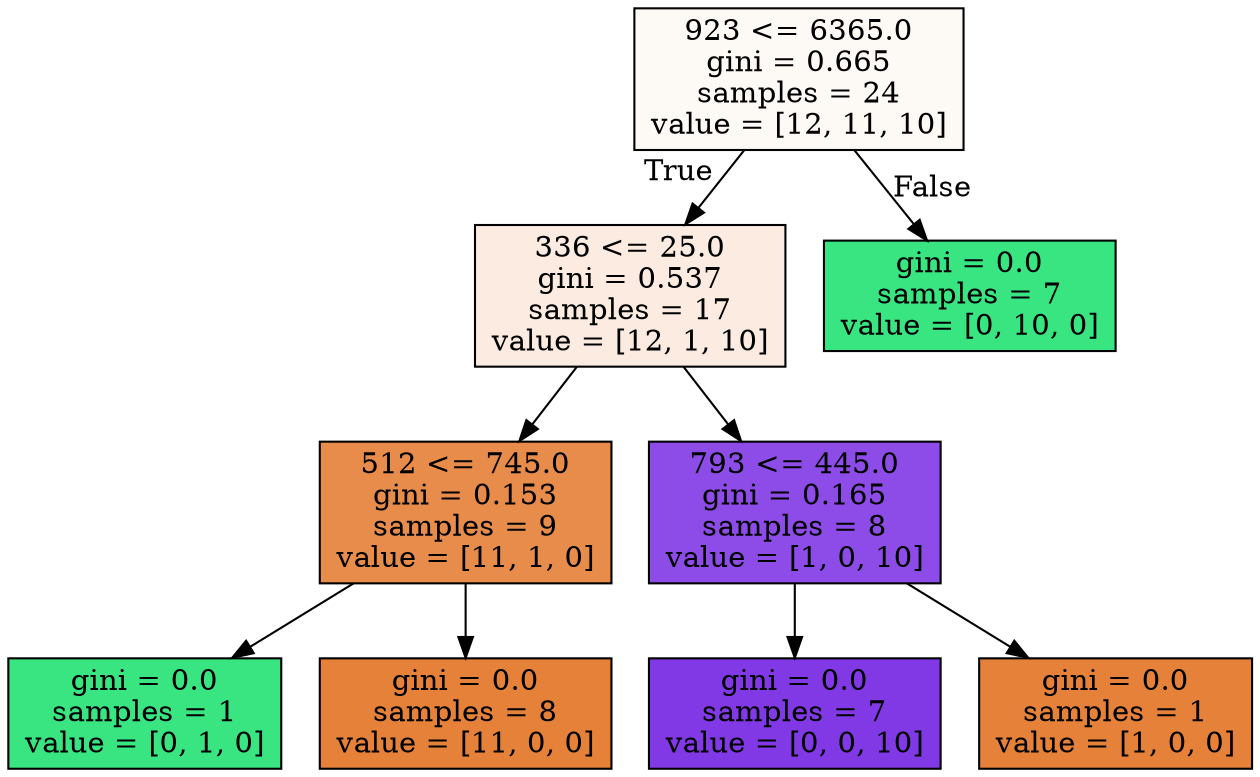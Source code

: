digraph Tree {
node [shape=box, style="filled", color="black"] ;
0 [label="923 <= 6365.0\ngini = 0.665\nsamples = 24\nvalue = [12, 11, 10]", fillcolor="#e581390c"] ;
1 [label="336 <= 25.0\ngini = 0.537\nsamples = 17\nvalue = [12, 1, 10]", fillcolor="#e5813927"] ;
0 -> 1 [labeldistance=2.5, labelangle=45, headlabel="True"] ;
2 [label="512 <= 745.0\ngini = 0.153\nsamples = 9\nvalue = [11, 1, 0]", fillcolor="#e58139e8"] ;
1 -> 2 ;
3 [label="gini = 0.0\nsamples = 1\nvalue = [0, 1, 0]", fillcolor="#39e581ff"] ;
2 -> 3 ;
4 [label="gini = 0.0\nsamples = 8\nvalue = [11, 0, 0]", fillcolor="#e58139ff"] ;
2 -> 4 ;
5 [label="793 <= 445.0\ngini = 0.165\nsamples = 8\nvalue = [1, 0, 10]", fillcolor="#8139e5e6"] ;
1 -> 5 ;
6 [label="gini = 0.0\nsamples = 7\nvalue = [0, 0, 10]", fillcolor="#8139e5ff"] ;
5 -> 6 ;
7 [label="gini = 0.0\nsamples = 1\nvalue = [1, 0, 0]", fillcolor="#e58139ff"] ;
5 -> 7 ;
8 [label="gini = 0.0\nsamples = 7\nvalue = [0, 10, 0]", fillcolor="#39e581ff"] ;
0 -> 8 [labeldistance=2.5, labelangle=-45, headlabel="False"] ;
}